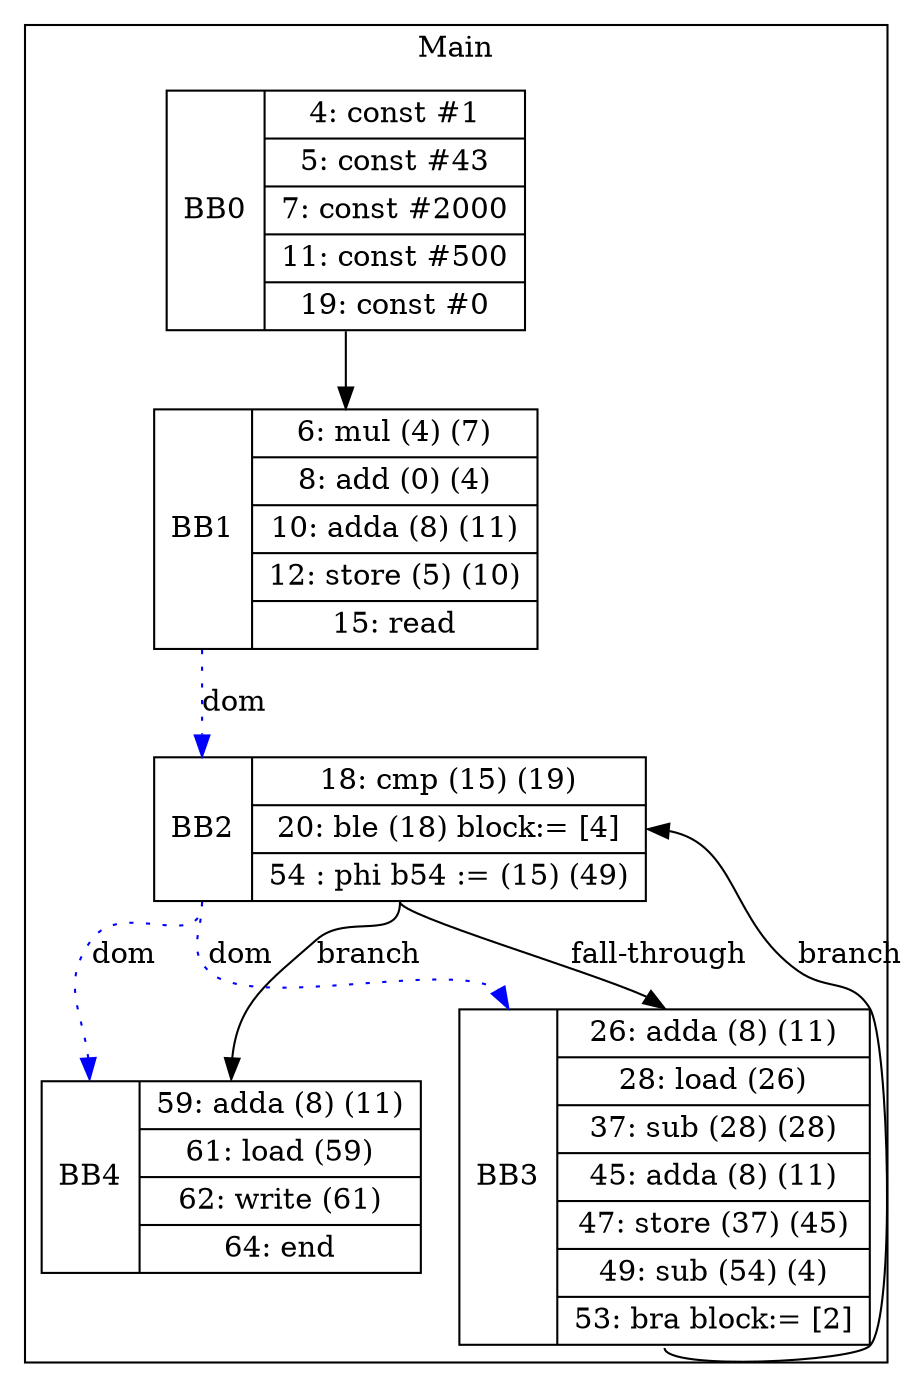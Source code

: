 digraph G {
node [shape=record];
subgraph cluster_main{
label = "Main";
BB0 [shape=record, label="<b>BB0|{4: const #1|5: const #43|7: const #2000|11: const #500|19: const #0}"];
BB1 [shape=record, label="<b>BB1|{6: mul (4) (7)|8: add (0) (4)|10: adda (8) (11)|12: store (5) (10)|15: read}"];
BB2 [shape=record, label="<b>BB2|{18: cmp (15) (19)|20: ble (18) block:= [4]|54 : phi b54 := (15) (49)}"];
BB3 [shape=record, label="<b>BB3|{26: adda (8) (11)|28: load (26)|37: sub (28) (28)|45: adda (8) (11)|47: store (37) (45)|49: sub (54) (4)|53: bra block:= [2]}"];
BB4 [shape=record, label="<b>BB4|{59: adda (8) (11)|61: load (59)|62: write (61)|64: end}"];
}
BB0:s -> BB1:n ;
BB2:b -> BB3:b [color=blue, style=dotted, label="dom"];
BB2:b -> BB4:b [color=blue, style=dotted, label="dom"];
BB1:b -> BB2:b [color=blue, style=dotted, label="dom"];
BB2:s -> BB4:n [label="branch"];
BB3:s -> BB2:e [label="branch"];
BB2:s -> BB3:n [label="fall-through"];
}
